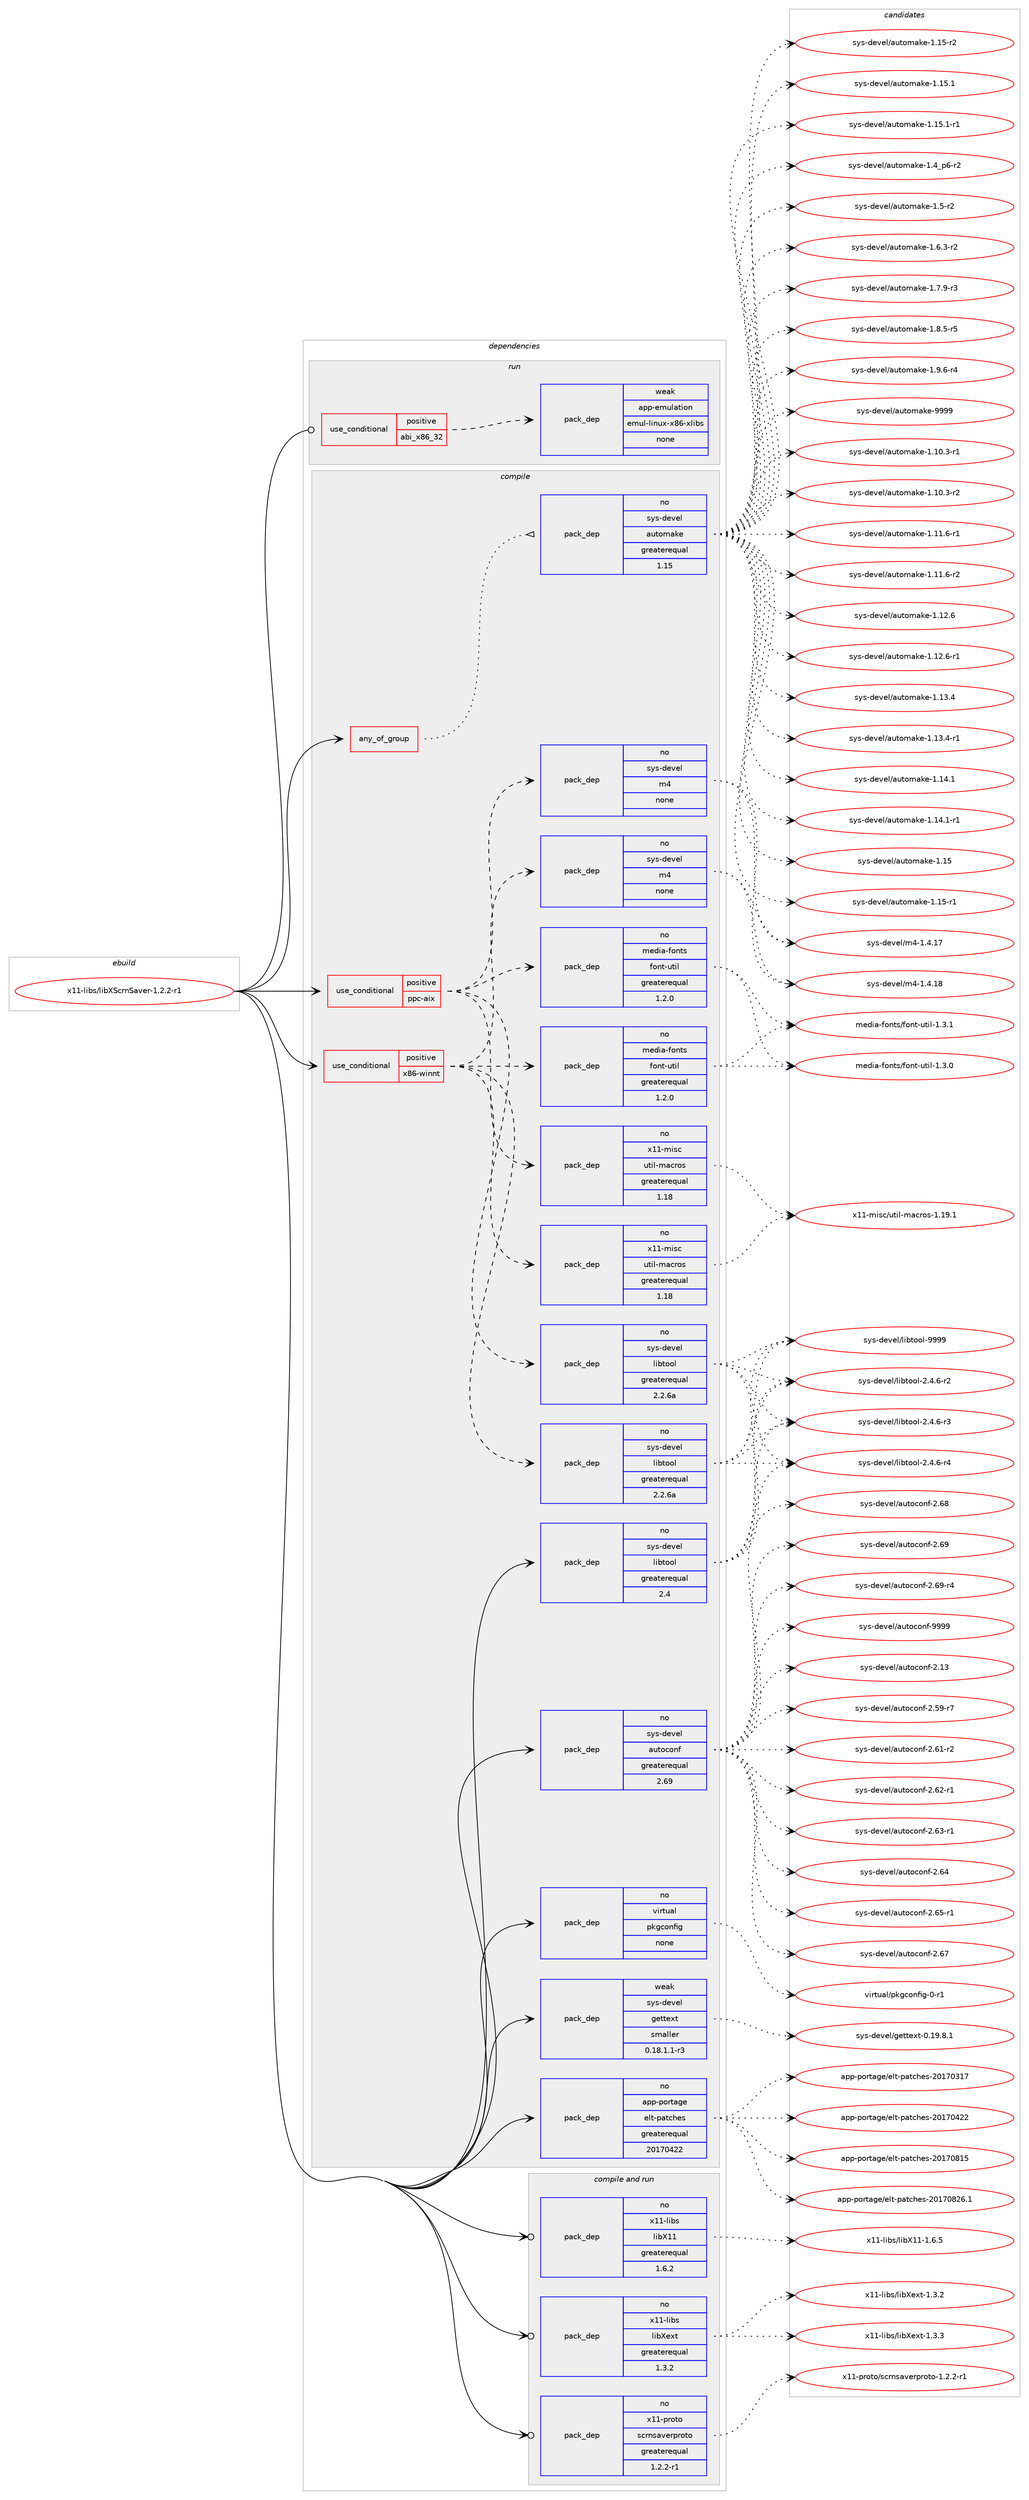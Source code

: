 digraph prolog {

# *************
# Graph options
# *************

newrank=true;
concentrate=true;
compound=true;
graph [rankdir=LR,fontname=Helvetica,fontsize=10,ranksep=1.5];#, ranksep=2.5, nodesep=0.2];
edge  [arrowhead=vee];
node  [fontname=Helvetica,fontsize=10];

# **********
# The ebuild
# **********

subgraph cluster_leftcol {
color=gray;
rank=same;
label=<<i>ebuild</i>>;
id [label="x11-libs/libXScrnSaver-1.2.2-r1", color=red, width=4, href="../x11-libs/libXScrnSaver-1.2.2-r1.svg"];
}

# ****************
# The dependencies
# ****************

subgraph cluster_midcol {
color=gray;
label=<<i>dependencies</i>>;
subgraph cluster_compile {
fillcolor="#eeeeee";
style=filled;
label=<<i>compile</i>>;
subgraph any9277 {
dependency517346 [label=<<TABLE BORDER="0" CELLBORDER="1" CELLSPACING="0" CELLPADDING="4"><TR><TD CELLPADDING="10">any_of_group</TD></TR></TABLE>>, shape=none, color=red];subgraph pack385360 {
dependency517347 [label=<<TABLE BORDER="0" CELLBORDER="1" CELLSPACING="0" CELLPADDING="4" WIDTH="220"><TR><TD ROWSPAN="6" CELLPADDING="30">pack_dep</TD></TR><TR><TD WIDTH="110">no</TD></TR><TR><TD>sys-devel</TD></TR><TR><TD>automake</TD></TR><TR><TD>greaterequal</TD></TR><TR><TD>1.15</TD></TR></TABLE>>, shape=none, color=blue];
}
dependency517346:e -> dependency517347:w [weight=20,style="dotted",arrowhead="oinv"];
}
id:e -> dependency517346:w [weight=20,style="solid",arrowhead="vee"];
subgraph cond122370 {
dependency517348 [label=<<TABLE BORDER="0" CELLBORDER="1" CELLSPACING="0" CELLPADDING="4"><TR><TD ROWSPAN="3" CELLPADDING="10">use_conditional</TD></TR><TR><TD>positive</TD></TR><TR><TD>ppc-aix</TD></TR></TABLE>>, shape=none, color=red];
subgraph pack385361 {
dependency517349 [label=<<TABLE BORDER="0" CELLBORDER="1" CELLSPACING="0" CELLPADDING="4" WIDTH="220"><TR><TD ROWSPAN="6" CELLPADDING="30">pack_dep</TD></TR><TR><TD WIDTH="110">no</TD></TR><TR><TD>sys-devel</TD></TR><TR><TD>libtool</TD></TR><TR><TD>greaterequal</TD></TR><TR><TD>2.2.6a</TD></TR></TABLE>>, shape=none, color=blue];
}
dependency517348:e -> dependency517349:w [weight=20,style="dashed",arrowhead="vee"];
subgraph pack385362 {
dependency517350 [label=<<TABLE BORDER="0" CELLBORDER="1" CELLSPACING="0" CELLPADDING="4" WIDTH="220"><TR><TD ROWSPAN="6" CELLPADDING="30">pack_dep</TD></TR><TR><TD WIDTH="110">no</TD></TR><TR><TD>sys-devel</TD></TR><TR><TD>m4</TD></TR><TR><TD>none</TD></TR><TR><TD></TD></TR></TABLE>>, shape=none, color=blue];
}
dependency517348:e -> dependency517350:w [weight=20,style="dashed",arrowhead="vee"];
subgraph pack385363 {
dependency517351 [label=<<TABLE BORDER="0" CELLBORDER="1" CELLSPACING="0" CELLPADDING="4" WIDTH="220"><TR><TD ROWSPAN="6" CELLPADDING="30">pack_dep</TD></TR><TR><TD WIDTH="110">no</TD></TR><TR><TD>x11-misc</TD></TR><TR><TD>util-macros</TD></TR><TR><TD>greaterequal</TD></TR><TR><TD>1.18</TD></TR></TABLE>>, shape=none, color=blue];
}
dependency517348:e -> dependency517351:w [weight=20,style="dashed",arrowhead="vee"];
subgraph pack385364 {
dependency517352 [label=<<TABLE BORDER="0" CELLBORDER="1" CELLSPACING="0" CELLPADDING="4" WIDTH="220"><TR><TD ROWSPAN="6" CELLPADDING="30">pack_dep</TD></TR><TR><TD WIDTH="110">no</TD></TR><TR><TD>media-fonts</TD></TR><TR><TD>font-util</TD></TR><TR><TD>greaterequal</TD></TR><TR><TD>1.2.0</TD></TR></TABLE>>, shape=none, color=blue];
}
dependency517348:e -> dependency517352:w [weight=20,style="dashed",arrowhead="vee"];
}
id:e -> dependency517348:w [weight=20,style="solid",arrowhead="vee"];
subgraph cond122371 {
dependency517353 [label=<<TABLE BORDER="0" CELLBORDER="1" CELLSPACING="0" CELLPADDING="4"><TR><TD ROWSPAN="3" CELLPADDING="10">use_conditional</TD></TR><TR><TD>positive</TD></TR><TR><TD>x86-winnt</TD></TR></TABLE>>, shape=none, color=red];
subgraph pack385365 {
dependency517354 [label=<<TABLE BORDER="0" CELLBORDER="1" CELLSPACING="0" CELLPADDING="4" WIDTH="220"><TR><TD ROWSPAN="6" CELLPADDING="30">pack_dep</TD></TR><TR><TD WIDTH="110">no</TD></TR><TR><TD>sys-devel</TD></TR><TR><TD>libtool</TD></TR><TR><TD>greaterequal</TD></TR><TR><TD>2.2.6a</TD></TR></TABLE>>, shape=none, color=blue];
}
dependency517353:e -> dependency517354:w [weight=20,style="dashed",arrowhead="vee"];
subgraph pack385366 {
dependency517355 [label=<<TABLE BORDER="0" CELLBORDER="1" CELLSPACING="0" CELLPADDING="4" WIDTH="220"><TR><TD ROWSPAN="6" CELLPADDING="30">pack_dep</TD></TR><TR><TD WIDTH="110">no</TD></TR><TR><TD>sys-devel</TD></TR><TR><TD>m4</TD></TR><TR><TD>none</TD></TR><TR><TD></TD></TR></TABLE>>, shape=none, color=blue];
}
dependency517353:e -> dependency517355:w [weight=20,style="dashed",arrowhead="vee"];
subgraph pack385367 {
dependency517356 [label=<<TABLE BORDER="0" CELLBORDER="1" CELLSPACING="0" CELLPADDING="4" WIDTH="220"><TR><TD ROWSPAN="6" CELLPADDING="30">pack_dep</TD></TR><TR><TD WIDTH="110">no</TD></TR><TR><TD>x11-misc</TD></TR><TR><TD>util-macros</TD></TR><TR><TD>greaterequal</TD></TR><TR><TD>1.18</TD></TR></TABLE>>, shape=none, color=blue];
}
dependency517353:e -> dependency517356:w [weight=20,style="dashed",arrowhead="vee"];
subgraph pack385368 {
dependency517357 [label=<<TABLE BORDER="0" CELLBORDER="1" CELLSPACING="0" CELLPADDING="4" WIDTH="220"><TR><TD ROWSPAN="6" CELLPADDING="30">pack_dep</TD></TR><TR><TD WIDTH="110">no</TD></TR><TR><TD>media-fonts</TD></TR><TR><TD>font-util</TD></TR><TR><TD>greaterequal</TD></TR><TR><TD>1.2.0</TD></TR></TABLE>>, shape=none, color=blue];
}
dependency517353:e -> dependency517357:w [weight=20,style="dashed",arrowhead="vee"];
}
id:e -> dependency517353:w [weight=20,style="solid",arrowhead="vee"];
subgraph pack385369 {
dependency517358 [label=<<TABLE BORDER="0" CELLBORDER="1" CELLSPACING="0" CELLPADDING="4" WIDTH="220"><TR><TD ROWSPAN="6" CELLPADDING="30">pack_dep</TD></TR><TR><TD WIDTH="110">no</TD></TR><TR><TD>app-portage</TD></TR><TR><TD>elt-patches</TD></TR><TR><TD>greaterequal</TD></TR><TR><TD>20170422</TD></TR></TABLE>>, shape=none, color=blue];
}
id:e -> dependency517358:w [weight=20,style="solid",arrowhead="vee"];
subgraph pack385370 {
dependency517359 [label=<<TABLE BORDER="0" CELLBORDER="1" CELLSPACING="0" CELLPADDING="4" WIDTH="220"><TR><TD ROWSPAN="6" CELLPADDING="30">pack_dep</TD></TR><TR><TD WIDTH="110">no</TD></TR><TR><TD>sys-devel</TD></TR><TR><TD>autoconf</TD></TR><TR><TD>greaterequal</TD></TR><TR><TD>2.69</TD></TR></TABLE>>, shape=none, color=blue];
}
id:e -> dependency517359:w [weight=20,style="solid",arrowhead="vee"];
subgraph pack385371 {
dependency517360 [label=<<TABLE BORDER="0" CELLBORDER="1" CELLSPACING="0" CELLPADDING="4" WIDTH="220"><TR><TD ROWSPAN="6" CELLPADDING="30">pack_dep</TD></TR><TR><TD WIDTH="110">no</TD></TR><TR><TD>sys-devel</TD></TR><TR><TD>libtool</TD></TR><TR><TD>greaterequal</TD></TR><TR><TD>2.4</TD></TR></TABLE>>, shape=none, color=blue];
}
id:e -> dependency517360:w [weight=20,style="solid",arrowhead="vee"];
subgraph pack385372 {
dependency517361 [label=<<TABLE BORDER="0" CELLBORDER="1" CELLSPACING="0" CELLPADDING="4" WIDTH="220"><TR><TD ROWSPAN="6" CELLPADDING="30">pack_dep</TD></TR><TR><TD WIDTH="110">no</TD></TR><TR><TD>virtual</TD></TR><TR><TD>pkgconfig</TD></TR><TR><TD>none</TD></TR><TR><TD></TD></TR></TABLE>>, shape=none, color=blue];
}
id:e -> dependency517361:w [weight=20,style="solid",arrowhead="vee"];
subgraph pack385373 {
dependency517362 [label=<<TABLE BORDER="0" CELLBORDER="1" CELLSPACING="0" CELLPADDING="4" WIDTH="220"><TR><TD ROWSPAN="6" CELLPADDING="30">pack_dep</TD></TR><TR><TD WIDTH="110">weak</TD></TR><TR><TD>sys-devel</TD></TR><TR><TD>gettext</TD></TR><TR><TD>smaller</TD></TR><TR><TD>0.18.1.1-r3</TD></TR></TABLE>>, shape=none, color=blue];
}
id:e -> dependency517362:w [weight=20,style="solid",arrowhead="vee"];
}
subgraph cluster_compileandrun {
fillcolor="#eeeeee";
style=filled;
label=<<i>compile and run</i>>;
subgraph pack385374 {
dependency517363 [label=<<TABLE BORDER="0" CELLBORDER="1" CELLSPACING="0" CELLPADDING="4" WIDTH="220"><TR><TD ROWSPAN="6" CELLPADDING="30">pack_dep</TD></TR><TR><TD WIDTH="110">no</TD></TR><TR><TD>x11-libs</TD></TR><TR><TD>libX11</TD></TR><TR><TD>greaterequal</TD></TR><TR><TD>1.6.2</TD></TR></TABLE>>, shape=none, color=blue];
}
id:e -> dependency517363:w [weight=20,style="solid",arrowhead="odotvee"];
subgraph pack385375 {
dependency517364 [label=<<TABLE BORDER="0" CELLBORDER="1" CELLSPACING="0" CELLPADDING="4" WIDTH="220"><TR><TD ROWSPAN="6" CELLPADDING="30">pack_dep</TD></TR><TR><TD WIDTH="110">no</TD></TR><TR><TD>x11-libs</TD></TR><TR><TD>libXext</TD></TR><TR><TD>greaterequal</TD></TR><TR><TD>1.3.2</TD></TR></TABLE>>, shape=none, color=blue];
}
id:e -> dependency517364:w [weight=20,style="solid",arrowhead="odotvee"];
subgraph pack385376 {
dependency517365 [label=<<TABLE BORDER="0" CELLBORDER="1" CELLSPACING="0" CELLPADDING="4" WIDTH="220"><TR><TD ROWSPAN="6" CELLPADDING="30">pack_dep</TD></TR><TR><TD WIDTH="110">no</TD></TR><TR><TD>x11-proto</TD></TR><TR><TD>scrnsaverproto</TD></TR><TR><TD>greaterequal</TD></TR><TR><TD>1.2.2-r1</TD></TR></TABLE>>, shape=none, color=blue];
}
id:e -> dependency517365:w [weight=20,style="solid",arrowhead="odotvee"];
}
subgraph cluster_run {
fillcolor="#eeeeee";
style=filled;
label=<<i>run</i>>;
subgraph cond122372 {
dependency517366 [label=<<TABLE BORDER="0" CELLBORDER="1" CELLSPACING="0" CELLPADDING="4"><TR><TD ROWSPAN="3" CELLPADDING="10">use_conditional</TD></TR><TR><TD>positive</TD></TR><TR><TD>abi_x86_32</TD></TR></TABLE>>, shape=none, color=red];
subgraph pack385377 {
dependency517367 [label=<<TABLE BORDER="0" CELLBORDER="1" CELLSPACING="0" CELLPADDING="4" WIDTH="220"><TR><TD ROWSPAN="6" CELLPADDING="30">pack_dep</TD></TR><TR><TD WIDTH="110">weak</TD></TR><TR><TD>app-emulation</TD></TR><TR><TD>emul-linux-x86-xlibs</TD></TR><TR><TD>none</TD></TR><TR><TD></TD></TR></TABLE>>, shape=none, color=blue];
}
dependency517366:e -> dependency517367:w [weight=20,style="dashed",arrowhead="vee"];
}
id:e -> dependency517366:w [weight=20,style="solid",arrowhead="odot"];
}
}

# **************
# The candidates
# **************

subgraph cluster_choices {
rank=same;
color=gray;
label=<<i>candidates</i>>;

subgraph choice385360 {
color=black;
nodesep=1;
choice11512111545100101118101108479711711611110997107101454946494846514511449 [label="sys-devel/automake-1.10.3-r1", color=red, width=4,href="../sys-devel/automake-1.10.3-r1.svg"];
choice11512111545100101118101108479711711611110997107101454946494846514511450 [label="sys-devel/automake-1.10.3-r2", color=red, width=4,href="../sys-devel/automake-1.10.3-r2.svg"];
choice11512111545100101118101108479711711611110997107101454946494946544511449 [label="sys-devel/automake-1.11.6-r1", color=red, width=4,href="../sys-devel/automake-1.11.6-r1.svg"];
choice11512111545100101118101108479711711611110997107101454946494946544511450 [label="sys-devel/automake-1.11.6-r2", color=red, width=4,href="../sys-devel/automake-1.11.6-r2.svg"];
choice1151211154510010111810110847971171161111099710710145494649504654 [label="sys-devel/automake-1.12.6", color=red, width=4,href="../sys-devel/automake-1.12.6.svg"];
choice11512111545100101118101108479711711611110997107101454946495046544511449 [label="sys-devel/automake-1.12.6-r1", color=red, width=4,href="../sys-devel/automake-1.12.6-r1.svg"];
choice1151211154510010111810110847971171161111099710710145494649514652 [label="sys-devel/automake-1.13.4", color=red, width=4,href="../sys-devel/automake-1.13.4.svg"];
choice11512111545100101118101108479711711611110997107101454946495146524511449 [label="sys-devel/automake-1.13.4-r1", color=red, width=4,href="../sys-devel/automake-1.13.4-r1.svg"];
choice1151211154510010111810110847971171161111099710710145494649524649 [label="sys-devel/automake-1.14.1", color=red, width=4,href="../sys-devel/automake-1.14.1.svg"];
choice11512111545100101118101108479711711611110997107101454946495246494511449 [label="sys-devel/automake-1.14.1-r1", color=red, width=4,href="../sys-devel/automake-1.14.1-r1.svg"];
choice115121115451001011181011084797117116111109971071014549464953 [label="sys-devel/automake-1.15", color=red, width=4,href="../sys-devel/automake-1.15.svg"];
choice1151211154510010111810110847971171161111099710710145494649534511449 [label="sys-devel/automake-1.15-r1", color=red, width=4,href="../sys-devel/automake-1.15-r1.svg"];
choice1151211154510010111810110847971171161111099710710145494649534511450 [label="sys-devel/automake-1.15-r2", color=red, width=4,href="../sys-devel/automake-1.15-r2.svg"];
choice1151211154510010111810110847971171161111099710710145494649534649 [label="sys-devel/automake-1.15.1", color=red, width=4,href="../sys-devel/automake-1.15.1.svg"];
choice11512111545100101118101108479711711611110997107101454946495346494511449 [label="sys-devel/automake-1.15.1-r1", color=red, width=4,href="../sys-devel/automake-1.15.1-r1.svg"];
choice115121115451001011181011084797117116111109971071014549465295112544511450 [label="sys-devel/automake-1.4_p6-r2", color=red, width=4,href="../sys-devel/automake-1.4_p6-r2.svg"];
choice11512111545100101118101108479711711611110997107101454946534511450 [label="sys-devel/automake-1.5-r2", color=red, width=4,href="../sys-devel/automake-1.5-r2.svg"];
choice115121115451001011181011084797117116111109971071014549465446514511450 [label="sys-devel/automake-1.6.3-r2", color=red, width=4,href="../sys-devel/automake-1.6.3-r2.svg"];
choice115121115451001011181011084797117116111109971071014549465546574511451 [label="sys-devel/automake-1.7.9-r3", color=red, width=4,href="../sys-devel/automake-1.7.9-r3.svg"];
choice115121115451001011181011084797117116111109971071014549465646534511453 [label="sys-devel/automake-1.8.5-r5", color=red, width=4,href="../sys-devel/automake-1.8.5-r5.svg"];
choice115121115451001011181011084797117116111109971071014549465746544511452 [label="sys-devel/automake-1.9.6-r4", color=red, width=4,href="../sys-devel/automake-1.9.6-r4.svg"];
choice115121115451001011181011084797117116111109971071014557575757 [label="sys-devel/automake-9999", color=red, width=4,href="../sys-devel/automake-9999.svg"];
dependency517347:e -> choice11512111545100101118101108479711711611110997107101454946494846514511449:w [style=dotted,weight="100"];
dependency517347:e -> choice11512111545100101118101108479711711611110997107101454946494846514511450:w [style=dotted,weight="100"];
dependency517347:e -> choice11512111545100101118101108479711711611110997107101454946494946544511449:w [style=dotted,weight="100"];
dependency517347:e -> choice11512111545100101118101108479711711611110997107101454946494946544511450:w [style=dotted,weight="100"];
dependency517347:e -> choice1151211154510010111810110847971171161111099710710145494649504654:w [style=dotted,weight="100"];
dependency517347:e -> choice11512111545100101118101108479711711611110997107101454946495046544511449:w [style=dotted,weight="100"];
dependency517347:e -> choice1151211154510010111810110847971171161111099710710145494649514652:w [style=dotted,weight="100"];
dependency517347:e -> choice11512111545100101118101108479711711611110997107101454946495146524511449:w [style=dotted,weight="100"];
dependency517347:e -> choice1151211154510010111810110847971171161111099710710145494649524649:w [style=dotted,weight="100"];
dependency517347:e -> choice11512111545100101118101108479711711611110997107101454946495246494511449:w [style=dotted,weight="100"];
dependency517347:e -> choice115121115451001011181011084797117116111109971071014549464953:w [style=dotted,weight="100"];
dependency517347:e -> choice1151211154510010111810110847971171161111099710710145494649534511449:w [style=dotted,weight="100"];
dependency517347:e -> choice1151211154510010111810110847971171161111099710710145494649534511450:w [style=dotted,weight="100"];
dependency517347:e -> choice1151211154510010111810110847971171161111099710710145494649534649:w [style=dotted,weight="100"];
dependency517347:e -> choice11512111545100101118101108479711711611110997107101454946495346494511449:w [style=dotted,weight="100"];
dependency517347:e -> choice115121115451001011181011084797117116111109971071014549465295112544511450:w [style=dotted,weight="100"];
dependency517347:e -> choice11512111545100101118101108479711711611110997107101454946534511450:w [style=dotted,weight="100"];
dependency517347:e -> choice115121115451001011181011084797117116111109971071014549465446514511450:w [style=dotted,weight="100"];
dependency517347:e -> choice115121115451001011181011084797117116111109971071014549465546574511451:w [style=dotted,weight="100"];
dependency517347:e -> choice115121115451001011181011084797117116111109971071014549465646534511453:w [style=dotted,weight="100"];
dependency517347:e -> choice115121115451001011181011084797117116111109971071014549465746544511452:w [style=dotted,weight="100"];
dependency517347:e -> choice115121115451001011181011084797117116111109971071014557575757:w [style=dotted,weight="100"];
}
subgraph choice385361 {
color=black;
nodesep=1;
choice1151211154510010111810110847108105981161111111084550465246544511450 [label="sys-devel/libtool-2.4.6-r2", color=red, width=4,href="../sys-devel/libtool-2.4.6-r2.svg"];
choice1151211154510010111810110847108105981161111111084550465246544511451 [label="sys-devel/libtool-2.4.6-r3", color=red, width=4,href="../sys-devel/libtool-2.4.6-r3.svg"];
choice1151211154510010111810110847108105981161111111084550465246544511452 [label="sys-devel/libtool-2.4.6-r4", color=red, width=4,href="../sys-devel/libtool-2.4.6-r4.svg"];
choice1151211154510010111810110847108105981161111111084557575757 [label="sys-devel/libtool-9999", color=red, width=4,href="../sys-devel/libtool-9999.svg"];
dependency517349:e -> choice1151211154510010111810110847108105981161111111084550465246544511450:w [style=dotted,weight="100"];
dependency517349:e -> choice1151211154510010111810110847108105981161111111084550465246544511451:w [style=dotted,weight="100"];
dependency517349:e -> choice1151211154510010111810110847108105981161111111084550465246544511452:w [style=dotted,weight="100"];
dependency517349:e -> choice1151211154510010111810110847108105981161111111084557575757:w [style=dotted,weight="100"];
}
subgraph choice385362 {
color=black;
nodesep=1;
choice11512111545100101118101108471095245494652464955 [label="sys-devel/m4-1.4.17", color=red, width=4,href="../sys-devel/m4-1.4.17.svg"];
choice11512111545100101118101108471095245494652464956 [label="sys-devel/m4-1.4.18", color=red, width=4,href="../sys-devel/m4-1.4.18.svg"];
dependency517350:e -> choice11512111545100101118101108471095245494652464955:w [style=dotted,weight="100"];
dependency517350:e -> choice11512111545100101118101108471095245494652464956:w [style=dotted,weight="100"];
}
subgraph choice385363 {
color=black;
nodesep=1;
choice120494945109105115994711711610510845109979911411111545494649574649 [label="x11-misc/util-macros-1.19.1", color=red, width=4,href="../x11-misc/util-macros-1.19.1.svg"];
dependency517351:e -> choice120494945109105115994711711610510845109979911411111545494649574649:w [style=dotted,weight="100"];
}
subgraph choice385364 {
color=black;
nodesep=1;
choice10910110010597451021111101161154710211111011645117116105108454946514648 [label="media-fonts/font-util-1.3.0", color=red, width=4,href="../media-fonts/font-util-1.3.0.svg"];
choice10910110010597451021111101161154710211111011645117116105108454946514649 [label="media-fonts/font-util-1.3.1", color=red, width=4,href="../media-fonts/font-util-1.3.1.svg"];
dependency517352:e -> choice10910110010597451021111101161154710211111011645117116105108454946514648:w [style=dotted,weight="100"];
dependency517352:e -> choice10910110010597451021111101161154710211111011645117116105108454946514649:w [style=dotted,weight="100"];
}
subgraph choice385365 {
color=black;
nodesep=1;
choice1151211154510010111810110847108105981161111111084550465246544511450 [label="sys-devel/libtool-2.4.6-r2", color=red, width=4,href="../sys-devel/libtool-2.4.6-r2.svg"];
choice1151211154510010111810110847108105981161111111084550465246544511451 [label="sys-devel/libtool-2.4.6-r3", color=red, width=4,href="../sys-devel/libtool-2.4.6-r3.svg"];
choice1151211154510010111810110847108105981161111111084550465246544511452 [label="sys-devel/libtool-2.4.6-r4", color=red, width=4,href="../sys-devel/libtool-2.4.6-r4.svg"];
choice1151211154510010111810110847108105981161111111084557575757 [label="sys-devel/libtool-9999", color=red, width=4,href="../sys-devel/libtool-9999.svg"];
dependency517354:e -> choice1151211154510010111810110847108105981161111111084550465246544511450:w [style=dotted,weight="100"];
dependency517354:e -> choice1151211154510010111810110847108105981161111111084550465246544511451:w [style=dotted,weight="100"];
dependency517354:e -> choice1151211154510010111810110847108105981161111111084550465246544511452:w [style=dotted,weight="100"];
dependency517354:e -> choice1151211154510010111810110847108105981161111111084557575757:w [style=dotted,weight="100"];
}
subgraph choice385366 {
color=black;
nodesep=1;
choice11512111545100101118101108471095245494652464955 [label="sys-devel/m4-1.4.17", color=red, width=4,href="../sys-devel/m4-1.4.17.svg"];
choice11512111545100101118101108471095245494652464956 [label="sys-devel/m4-1.4.18", color=red, width=4,href="../sys-devel/m4-1.4.18.svg"];
dependency517355:e -> choice11512111545100101118101108471095245494652464955:w [style=dotted,weight="100"];
dependency517355:e -> choice11512111545100101118101108471095245494652464956:w [style=dotted,weight="100"];
}
subgraph choice385367 {
color=black;
nodesep=1;
choice120494945109105115994711711610510845109979911411111545494649574649 [label="x11-misc/util-macros-1.19.1", color=red, width=4,href="../x11-misc/util-macros-1.19.1.svg"];
dependency517356:e -> choice120494945109105115994711711610510845109979911411111545494649574649:w [style=dotted,weight="100"];
}
subgraph choice385368 {
color=black;
nodesep=1;
choice10910110010597451021111101161154710211111011645117116105108454946514648 [label="media-fonts/font-util-1.3.0", color=red, width=4,href="../media-fonts/font-util-1.3.0.svg"];
choice10910110010597451021111101161154710211111011645117116105108454946514649 [label="media-fonts/font-util-1.3.1", color=red, width=4,href="../media-fonts/font-util-1.3.1.svg"];
dependency517357:e -> choice10910110010597451021111101161154710211111011645117116105108454946514648:w [style=dotted,weight="100"];
dependency517357:e -> choice10910110010597451021111101161154710211111011645117116105108454946514649:w [style=dotted,weight="100"];
}
subgraph choice385369 {
color=black;
nodesep=1;
choice97112112451121111141169710310147101108116451129711699104101115455048495548514955 [label="app-portage/elt-patches-20170317", color=red, width=4,href="../app-portage/elt-patches-20170317.svg"];
choice97112112451121111141169710310147101108116451129711699104101115455048495548525050 [label="app-portage/elt-patches-20170422", color=red, width=4,href="../app-portage/elt-patches-20170422.svg"];
choice97112112451121111141169710310147101108116451129711699104101115455048495548564953 [label="app-portage/elt-patches-20170815", color=red, width=4,href="../app-portage/elt-patches-20170815.svg"];
choice971121124511211111411697103101471011081164511297116991041011154550484955485650544649 [label="app-portage/elt-patches-20170826.1", color=red, width=4,href="../app-portage/elt-patches-20170826.1.svg"];
dependency517358:e -> choice97112112451121111141169710310147101108116451129711699104101115455048495548514955:w [style=dotted,weight="100"];
dependency517358:e -> choice97112112451121111141169710310147101108116451129711699104101115455048495548525050:w [style=dotted,weight="100"];
dependency517358:e -> choice97112112451121111141169710310147101108116451129711699104101115455048495548564953:w [style=dotted,weight="100"];
dependency517358:e -> choice971121124511211111411697103101471011081164511297116991041011154550484955485650544649:w [style=dotted,weight="100"];
}
subgraph choice385370 {
color=black;
nodesep=1;
choice115121115451001011181011084797117116111991111101024550464951 [label="sys-devel/autoconf-2.13", color=red, width=4,href="../sys-devel/autoconf-2.13.svg"];
choice1151211154510010111810110847971171161119911111010245504653574511455 [label="sys-devel/autoconf-2.59-r7", color=red, width=4,href="../sys-devel/autoconf-2.59-r7.svg"];
choice1151211154510010111810110847971171161119911111010245504654494511450 [label="sys-devel/autoconf-2.61-r2", color=red, width=4,href="../sys-devel/autoconf-2.61-r2.svg"];
choice1151211154510010111810110847971171161119911111010245504654504511449 [label="sys-devel/autoconf-2.62-r1", color=red, width=4,href="../sys-devel/autoconf-2.62-r1.svg"];
choice1151211154510010111810110847971171161119911111010245504654514511449 [label="sys-devel/autoconf-2.63-r1", color=red, width=4,href="../sys-devel/autoconf-2.63-r1.svg"];
choice115121115451001011181011084797117116111991111101024550465452 [label="sys-devel/autoconf-2.64", color=red, width=4,href="../sys-devel/autoconf-2.64.svg"];
choice1151211154510010111810110847971171161119911111010245504654534511449 [label="sys-devel/autoconf-2.65-r1", color=red, width=4,href="../sys-devel/autoconf-2.65-r1.svg"];
choice115121115451001011181011084797117116111991111101024550465455 [label="sys-devel/autoconf-2.67", color=red, width=4,href="../sys-devel/autoconf-2.67.svg"];
choice115121115451001011181011084797117116111991111101024550465456 [label="sys-devel/autoconf-2.68", color=red, width=4,href="../sys-devel/autoconf-2.68.svg"];
choice115121115451001011181011084797117116111991111101024550465457 [label="sys-devel/autoconf-2.69", color=red, width=4,href="../sys-devel/autoconf-2.69.svg"];
choice1151211154510010111810110847971171161119911111010245504654574511452 [label="sys-devel/autoconf-2.69-r4", color=red, width=4,href="../sys-devel/autoconf-2.69-r4.svg"];
choice115121115451001011181011084797117116111991111101024557575757 [label="sys-devel/autoconf-9999", color=red, width=4,href="../sys-devel/autoconf-9999.svg"];
dependency517359:e -> choice115121115451001011181011084797117116111991111101024550464951:w [style=dotted,weight="100"];
dependency517359:e -> choice1151211154510010111810110847971171161119911111010245504653574511455:w [style=dotted,weight="100"];
dependency517359:e -> choice1151211154510010111810110847971171161119911111010245504654494511450:w [style=dotted,weight="100"];
dependency517359:e -> choice1151211154510010111810110847971171161119911111010245504654504511449:w [style=dotted,weight="100"];
dependency517359:e -> choice1151211154510010111810110847971171161119911111010245504654514511449:w [style=dotted,weight="100"];
dependency517359:e -> choice115121115451001011181011084797117116111991111101024550465452:w [style=dotted,weight="100"];
dependency517359:e -> choice1151211154510010111810110847971171161119911111010245504654534511449:w [style=dotted,weight="100"];
dependency517359:e -> choice115121115451001011181011084797117116111991111101024550465455:w [style=dotted,weight="100"];
dependency517359:e -> choice115121115451001011181011084797117116111991111101024550465456:w [style=dotted,weight="100"];
dependency517359:e -> choice115121115451001011181011084797117116111991111101024550465457:w [style=dotted,weight="100"];
dependency517359:e -> choice1151211154510010111810110847971171161119911111010245504654574511452:w [style=dotted,weight="100"];
dependency517359:e -> choice115121115451001011181011084797117116111991111101024557575757:w [style=dotted,weight="100"];
}
subgraph choice385371 {
color=black;
nodesep=1;
choice1151211154510010111810110847108105981161111111084550465246544511450 [label="sys-devel/libtool-2.4.6-r2", color=red, width=4,href="../sys-devel/libtool-2.4.6-r2.svg"];
choice1151211154510010111810110847108105981161111111084550465246544511451 [label="sys-devel/libtool-2.4.6-r3", color=red, width=4,href="../sys-devel/libtool-2.4.6-r3.svg"];
choice1151211154510010111810110847108105981161111111084550465246544511452 [label="sys-devel/libtool-2.4.6-r4", color=red, width=4,href="../sys-devel/libtool-2.4.6-r4.svg"];
choice1151211154510010111810110847108105981161111111084557575757 [label="sys-devel/libtool-9999", color=red, width=4,href="../sys-devel/libtool-9999.svg"];
dependency517360:e -> choice1151211154510010111810110847108105981161111111084550465246544511450:w [style=dotted,weight="100"];
dependency517360:e -> choice1151211154510010111810110847108105981161111111084550465246544511451:w [style=dotted,weight="100"];
dependency517360:e -> choice1151211154510010111810110847108105981161111111084550465246544511452:w [style=dotted,weight="100"];
dependency517360:e -> choice1151211154510010111810110847108105981161111111084557575757:w [style=dotted,weight="100"];
}
subgraph choice385372 {
color=black;
nodesep=1;
choice11810511411611797108471121071039911111010210510345484511449 [label="virtual/pkgconfig-0-r1", color=red, width=4,href="../virtual/pkgconfig-0-r1.svg"];
dependency517361:e -> choice11810511411611797108471121071039911111010210510345484511449:w [style=dotted,weight="100"];
}
subgraph choice385373 {
color=black;
nodesep=1;
choice1151211154510010111810110847103101116116101120116454846495746564649 [label="sys-devel/gettext-0.19.8.1", color=red, width=4,href="../sys-devel/gettext-0.19.8.1.svg"];
dependency517362:e -> choice1151211154510010111810110847103101116116101120116454846495746564649:w [style=dotted,weight="100"];
}
subgraph choice385374 {
color=black;
nodesep=1;
choice120494945108105981154710810598884949454946544653 [label="x11-libs/libX11-1.6.5", color=red, width=4,href="../x11-libs/libX11-1.6.5.svg"];
dependency517363:e -> choice120494945108105981154710810598884949454946544653:w [style=dotted,weight="100"];
}
subgraph choice385375 {
color=black;
nodesep=1;
choice12049494510810598115471081059888101120116454946514650 [label="x11-libs/libXext-1.3.2", color=red, width=4,href="../x11-libs/libXext-1.3.2.svg"];
choice12049494510810598115471081059888101120116454946514651 [label="x11-libs/libXext-1.3.3", color=red, width=4,href="../x11-libs/libXext-1.3.3.svg"];
dependency517364:e -> choice12049494510810598115471081059888101120116454946514650:w [style=dotted,weight="100"];
dependency517364:e -> choice12049494510810598115471081059888101120116454946514651:w [style=dotted,weight="100"];
}
subgraph choice385376 {
color=black;
nodesep=1;
choice1204949451121141111161114711599114110115971181011141121141111161114549465046504511449 [label="x11-proto/scrnsaverproto-1.2.2-r1", color=red, width=4,href="../x11-proto/scrnsaverproto-1.2.2-r1.svg"];
dependency517365:e -> choice1204949451121141111161114711599114110115971181011141121141111161114549465046504511449:w [style=dotted,weight="100"];
}
subgraph choice385377 {
color=black;
nodesep=1;
}
}

}
